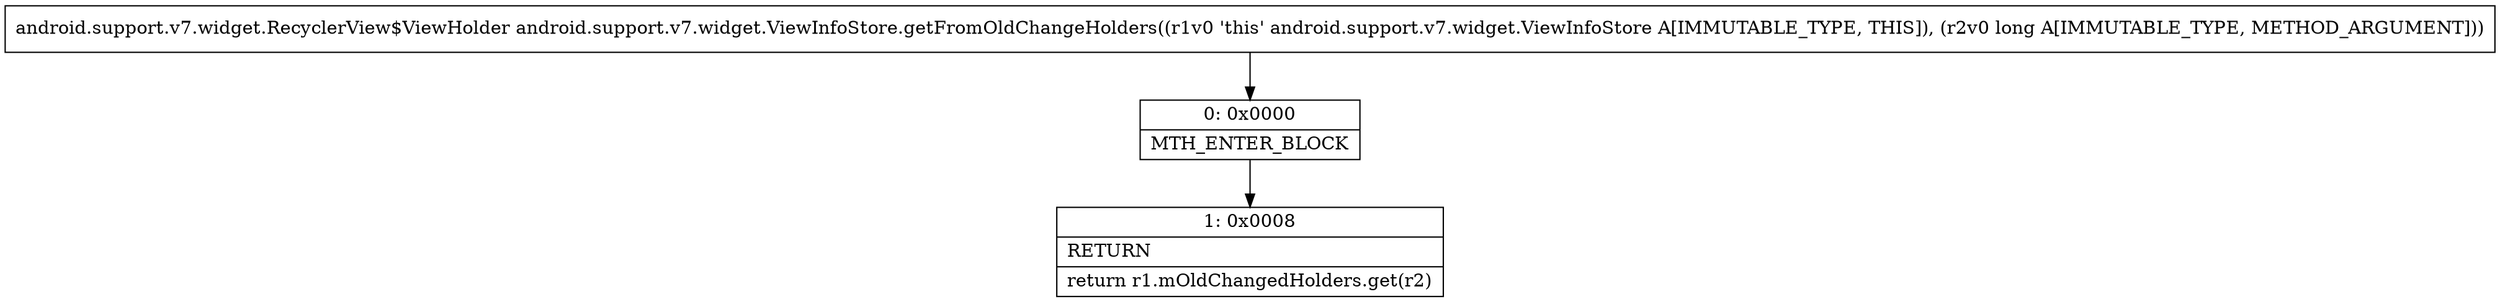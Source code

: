 digraph "CFG forandroid.support.v7.widget.ViewInfoStore.getFromOldChangeHolders(J)Landroid\/support\/v7\/widget\/RecyclerView$ViewHolder;" {
Node_0 [shape=record,label="{0\:\ 0x0000|MTH_ENTER_BLOCK\l}"];
Node_1 [shape=record,label="{1\:\ 0x0008|RETURN\l|return r1.mOldChangedHolders.get(r2)\l}"];
MethodNode[shape=record,label="{android.support.v7.widget.RecyclerView$ViewHolder android.support.v7.widget.ViewInfoStore.getFromOldChangeHolders((r1v0 'this' android.support.v7.widget.ViewInfoStore A[IMMUTABLE_TYPE, THIS]), (r2v0 long A[IMMUTABLE_TYPE, METHOD_ARGUMENT])) }"];
MethodNode -> Node_0;
Node_0 -> Node_1;
}

